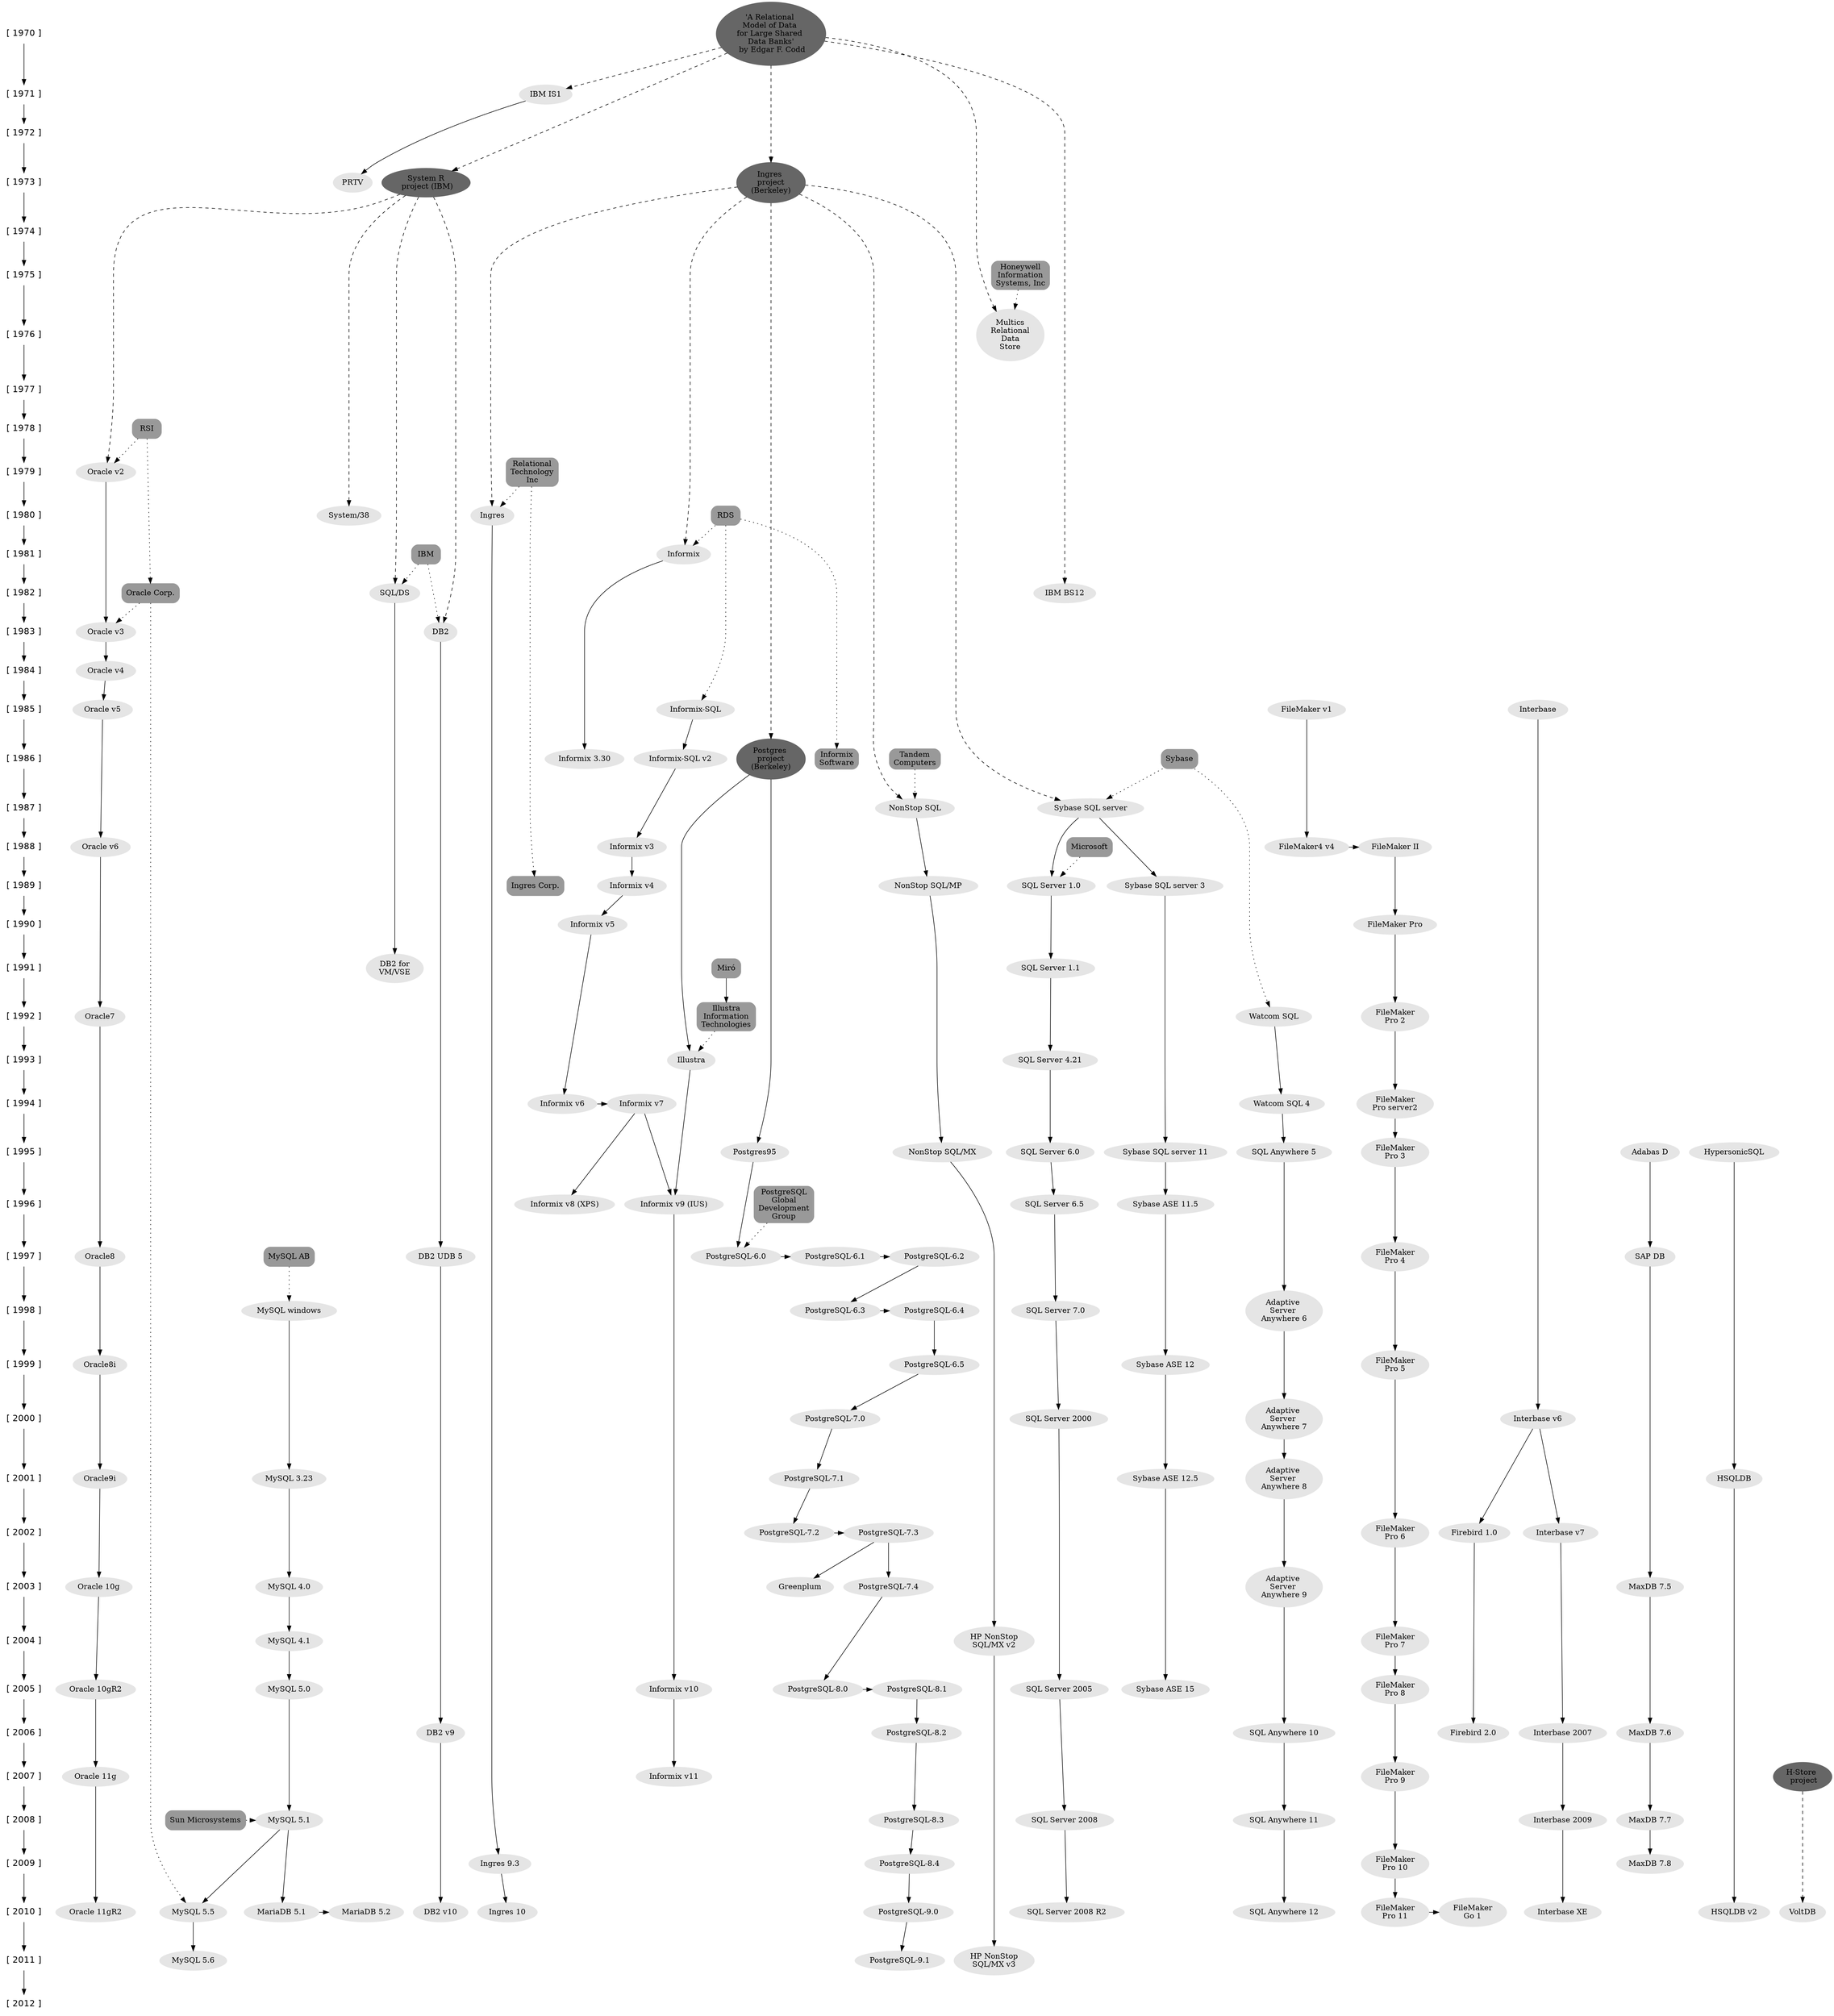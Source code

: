 /* RDBMS timeline
 * 
 * File: RDBMS_timeline.dot
 *
 * Author: Rafael Martinez Guerrero / PostgreSQL-es
 * E-mail: rafael@postgresql.org.es
 * Web: http://www.postgresql.org.es/
 *
 * GIT repository: http://www.github.com/rafaelma/rdbms-timeline
 * 
 * The intention of this project is to create a timeline diagram with
 * information about the main RDBMS since the 70' up until now.
 *
 * This is a work in progress. If you have information which can make
 * this diagram better, please do not hesitate to contact me or send a
 * patch via GITHUB.
 *
 *
 */

digraph RDBMS_hist {
K=4;
imap=yes;
rankdir=TB;
ratio=fill;

/* 
 * *********************
 *  Rank - definitions
 * *********************
*/

 {rank=same; "[ 1970 ]" "'A Relational \nModel of Data \nfor Large Shared \nData Banks'\n by Edgar F. Codd"}
 {rank=same; "[ 1971 ]" "IBM IS1"}
 {rank=same; "[ 1972 ]" }
 {rank=same; "[ 1973 ]" "PRTV" "System R\n project (IBM)" "Ingres \nproject\n(Berkeley)"}
 {rank=same; "[ 1974 ]" }
 {rank=same; "[ 1975 ]" }
 {rank=same; "[ 1976 ]" "Multics\nRelational\nData\nStore"}
 {rank=same; "[ 1977 ]" }
 {rank=same; "[ 1978 ]" }
 {rank=same; "[ 1979 ]" "Oracle v2"}
 {rank=same; "[ 1980 ]" "Ingres" "System/38"}
 {rank=same; "[ 1981 ]" "Informix"}
 {rank=same; "[ 1982 ]" "IBM BS12" "Oracle Corp." "SQL/DS"}
 {rank=same; "[ 1983 ]" "DB2" "Oracle v3"}
 {rank=same; "[ 1984 ]" "Oracle v4"}
 {rank=same; "[ 1985 ]" "FileMaker v1" "Informix-SQL" "Interbase" "Oracle v5"}
 {rank=same; "[ 1986 ]" "Informix\nSoftware" "Informix-SQL v2" "Informix 3.30" "Postgres \nproject\n(Berkeley)"}
 {rank=same; "[ 1987 ]" "NonStop SQL" "Sybase SQL server"}
 {rank=same; "[ 1988 ]" "FileMaker4 v4" "FileMaker II" "Informix v3" "Oracle v6"}
 {rank=same; "[ 1989 ]" "Informix v4" "Ingres Corp." "NonStop SQL/MP" "SQL Server 1.0" "Sybase SQL server 3"}
 {rank=same; "[ 1990 ]" "FileMaker Pro" "Informix v5"}
 {rank=same; "[ 1991 ]"  "DB2 for\nVM/VSE" "SQL Server 1.1"}
 {rank=same; "[ 1992 ]" "FileMaker\nPro 2" "Oracle7" "Watcom SQL"}
 {rank=same; "[ 1993 ]" "Illustra" "SQL Server 4.21"}
 {rank=same; "[ 1994 ]" "FileMaker\nPro server2" "Informix v6" "Informix v7" "Watcom SQL 4"}
 {rank=same; "[ 1995 ]" "Adabas D" "FileMaker\nPro 3" "HypersonicSQL" "NonStop SQL/MX" "Postgres95" "SQL Anywhere 5" "SQL Server 6.0" "Sybase SQL server 11"}
 {rank=same; "[ 1996 ]" "Informix v8 (XPS)" "Informix v9 (IUS)" "SQL Server 6.5" "Sybase ASE 11.5"}
 {rank=same; "[ 1997 ]" "DB2 UDB 5" "FileMaker\nPro 4" "PostgreSQL-6.0" "PostgreSQL-6.1" "PostgreSQL-6.2" "Oracle8" "SAP DB"}
 {rank=same; "[ 1998 ]" "Adaptive \nServer \nAnywhere 6" "MySQL windows" "PostgreSQL-6.3" "PostgreSQL-6.4" "SQL Server 7.0"}
 {rank=same; "[ 1999 ]" "FileMaker\nPro 5" "PostgreSQL-6.5" "Oracle8i" "Sybase ASE 12"}
 {rank=same; "[ 2000 ]" "Adaptive \nServer \nAnywhere 7" "Interbase v6" "PostgreSQL-7.0" "SQL Server 2000"}
 {rank=same; "[ 2001 ]" "Adaptive \nServer \nAnywhere 8" "HSQLDB" "MySQL 3.23" "Oracle9i" "PostgreSQL-7.1" "Sybase ASE 12.5"}
 {rank=same; "[ 2002 ]" "FileMaker\nPro 6" "Firebird 1.0" "Interbase v7" "PostgreSQL-7.2" "PostgreSQL-7.3"}
 {rank=same; "[ 2003 ]" "Adaptive \nServer \nAnywhere 9" "Greenplum" "MaxDB 7.5" "MySQL 4.0" "PostgreSQL-7.4" "Oracle 10g"}
 {rank=same; "[ 2004 ]" "FileMaker\nPro 7" "MySQL 4.1" "HP NonStop\nSQL/MX v2"}
 {rank=same; "[ 2005 ]" "FileMaker\nPro 8" "Informix v10" "MySQL 5.0" "PostgreSQL-8.0" "PostgreSQL-8.1" "Oracle 10gR2" "SQL Server 2005" "Sybase ASE 15"}
 {rank=same; "[ 2006 ]" "Firebird 2.0" "Interbase 2007" "MaxDB 7.6" "SQL Anywhere 10" "DB2 v9" "PostgreSQL-8.2"}
 {rank=same; "[ 2007 ]" "FileMaker\nPro 9" "H-Store \n project" "Informix v11" "Oracle 11g" }
 {rank=same; "[ 2008 ]" "Interbase 2009" "MySQL 5.1" "PostgreSQL-8.3" "MaxDB 7.7" "SQL Anywhere 11" "SQL Server 2008" "Sun Microsystems"}
 {rank=same; "[ 2009 ]" "FileMaker\nPro 10" "Ingres 9.3" "PostgreSQL-8.4"}
 {rank=same; "[ 2010 ]" "FileMaker\nPro 11" "FileMaker\nGo 1" "HSQLDB v2" "Interbase XE" "SQL Anywhere 12" "DB2 v10" "Ingres 10" "MariaDB 5.1" "MariaDB 5.2" "MySQL 5.5" "Oracle 11gR2" "PostgreSQL-9.0" "SQL Server 2008 R2" "VoltDB"}
 {rank=same; "[ 2011 ]" "HP NonStop\nSQL/MX v3" "MySQL 5.6" "PostgreSQL-9.1"}
 {rank=same; "[ 2012 ]" }


/* 
 * *******************
 * Year - nodes
 * *******************
*/

 "[ 1970 ]" [fontsize=16, fontname="Helvetica", shape = plaintext];
 "[ 1971 ]" [fontsize=16, fontname="Helvetica", shape = plaintext];
 "[ 1972 ]" [fontsize=16, fontname="Helvetica", shape = plaintext];
 "[ 1973 ]" [fontsize=16, fontname="Helvetica", shape = plaintext];
 "[ 1974 ]" [fontsize=16, fontname="Helvetica", shape = plaintext];
 "[ 1975 ]" [fontsize=16, fontname="Helvetica", shape = plaintext];
 "[ 1976 ]" [fontsize=16, fontname="Helvetica", shape = plaintext];
 "[ 1977 ]" [fontsize=16, fontname="Helvetica", shape = plaintext];
 "[ 1978 ]" [fontsize=16, fontname="Helvetica", shape = plaintext];
 "[ 1979 ]" [fontsize=16, fontname="Helvetica", shape = plaintext];
 "[ 1980 ]" [fontsize=16, fontname="Helvetica", shape = plaintext];
 "[ 1981 ]" [fontsize=16, fontname="Helvetica", shape = plaintext];
 "[ 1982 ]" [fontsize=16, fontname="Helvetica", shape = plaintext];
 "[ 1983 ]" [fontsize=16, fontname="Helvetica", shape = plaintext];
 "[ 1984 ]" [fontsize=16, fontname="Helvetica", shape = plaintext];
 "[ 1985 ]" [fontsize=16, fontname="Helvetica", shape = plaintext];
 "[ 1986 ]" [fontsize=16, fontname="Helvetica", shape = plaintext];
 "[ 1987 ]" [fontsize=16, fontname="Helvetica", shape = plaintext];
 "[ 1988 ]" [fontsize=16, fontname="Helvetica", shape = plaintext];
 "[ 1989 ]" [fontsize=16, fontname="Helvetica", shape = plaintext];
 "[ 1990 ]" [fontsize=16, fontname="Helvetica", shape = plaintext];
 "[ 1991 ]" [fontsize=16, fontname="Helvetica", shape = plaintext];
 "[ 1992 ]" [fontsize=16, fontname="Helvetica", shape = plaintext];
 "[ 1993 ]" [fontsize=16, fontname="Helvetica", shape = plaintext];
 "[ 1994 ]" [fontsize=16, fontname="Helvetica", shape = plaintext];
 "[ 1995 ]" [fontsize=16, fontname="Helvetica", shape = plaintext];
 "[ 1996 ]" [fontsize=16, fontname="Helvetica", shape = plaintext];
 "[ 1997 ]" [fontsize=16, fontname="Helvetica", shape = plaintext];
 "[ 1998 ]" [fontsize=16, fontname="Helvetica", shape = plaintext];
 "[ 1999 ]" [fontsize=16, fontname="Helvetica", shape = plaintext];
 "[ 2000 ]" [fontsize=16, fontname="Helvetica", shape = plaintext];
 "[ 2001 ]" [fontsize=16, fontname="Helvetica", shape = plaintext];
 "[ 2002 ]" [fontsize=16, fontname="Helvetica", shape = plaintext];
 "[ 2003 ]" [fontsize=16, fontname="Helvetica", shape = plaintext];
 "[ 2004 ]" [fontsize=16, fontname="Helvetica", shape = plaintext];
 "[ 2005 ]" [fontsize=16, fontname="Helvetica", shape = plaintext];
 "[ 2006 ]" [fontsize=16, fontname="Helvetica", shape = plaintext];
 "[ 2007 ]" [fontsize=16, fontname="Helvetica", shape = plaintext];
 "[ 2008 ]" [fontsize=16, fontname="Helvetica", shape = plaintext];
 "[ 2009 ]" [fontsize=16, fontname="Helvetica", shape = plaintext];
 "[ 2010 ]" [fontsize=16, fontname="Helvetica", shape = plaintext];
 "[ 2011 ]" [fontsize=16, fontname="Helvetica", shape = plaintext];
 "[ 2012 ]" [fontsize=16, fontname="Helvetica", shape = plaintext];


/* 
 * ************************ 
 * Year - relations
 * ************************
*/

"[ 1970 ]" -> "[ 1971 ]" -> "[ 1972 ]" -> "[ 1973 ]" -> "[ 1974 ]" -> "[ 1975 ]" -> "[ 1976 ]" -> "[ 1977 ]" -> "[ 1978 ]" -> "[ 1979 ]" -> "[ 1980 ]" -> "[ 1981 ]" -> "[ 1982 ]" -> "[ 1983 ]" -> "[ 1984 ]" -> "[ 1985 ]" -> "[ 1986 ]" -> "[ 1987 ]" -> "[ 1988 ]" -> "[ 1989 ]" -> "[ 1990 ]" -> "[ 1991 ]" -> "[ 1992 ]" -> "[ 1993 ]" -> "[ 1994 ]" -> "[ 1995 ]" -> "[ 1996 ]" -> "[ 1997 ]" -> "[ 1998 ]" -> "[ 1999 ]" -> "[ 2000 ]" -> "[ 2001 ]" -> "[ 2002 ]" -> "[ 2003 ]" -> "[ 2004 ]" -> "[ 2005 ]" -> "[ 2006 ]" -> "[ 2007 ]" -> "[ 2008 ]" -> "[ 2009 ]" -> "[ 2010 ]" -> "[ 2011 ]" -> "[ 2012 ]"


/* 
 *
 * Paper / Project - nodes
 *
 */

"'A Relational \nModel of Data \nfor Large Shared \nData Banks'\n by Edgar F. Codd" [style=dotted, style="filled,rounded", color="grey40"];

"H-Store \n project" [style="filled", color="grey40"];
"Ingres \nproject\n(Berkeley)" [style="filled", color="grey40"];
"Postgres \nproject\n(Berkeley)" [style="filled", color="grey40"];
"System R\n project (IBM)" [style="filled", color="grey40"];


/* 
 * 
 * Company  - nodes
 *
 */

"Honeywell\nInformation\nSystems, Inc" [style=dotted, shape=box, style="filled,rounded", color="grey60"];

"IBM" [style=dotted, shape=box, style="filled,rounded", color="grey60"];

"Illustra\nInformation\nTechnologies" [style=dotted, shape=box, style="filled,rounded", color="grey60"];

"Informix\nSoftware" [style=dotted, shape=box style="filled,rounded", color="grey60"];

"Ingres Corp." [style=dotted, shape=box style="filled,rounded", color="grey60"];

"Microsoft" [style=dotted, shape=box style="filled,rounded", color="grey60"];

"Miró"  [style=dotted, shape=box style="filled,rounded", color="grey60"];

"MySQL AB" [style=dotted, shape=box style="filled,rounded", color="grey60"];

"Oracle Corp." [style=dotted, shape=box style="filled,rounded", color="grey60"];

"PostgreSQL\nGlobal\nDevelopment\nGroup" [style=dotted, shape=box style="filled,rounded", color="grey60"];

"RDS"  [style=dotted, shape=box style="filled,rounded", color="grey60"];

"Relational\nTechnology\nInc"  [style=dotted, shape=box style="filled,rounded", color="grey60"];

"RSI" [style=dotted, shape=box style="filled,rounded", color="grey60"];

"Sun Microsystems" [style=dotted, shape=box style="filled,rounded", color="grey60"];

"Sybase" [style=dotted, shape=box style="filled,rounded", color="grey60"];

"Tandem\nComputers" [style=dotted, shape=box style="filled,rounded", color="grey60"];

/* 
 * 
 * Database  - nodes
 *
 */


"Adabas D" [style=filled, color=grey90];
"SAP DB" [style=filled, color=grey90];
"MaxDB 7.5" [style=filled, color=grey90];
"MaxDB 7.6" [style=filled, color=grey90];
"MaxDB 7.7" [style=filled, color=grey90];
"MaxDB 7.8" [style=filled, color=grey90];


/* DB2 */

"DB2" [style=filled, color=grey90];
"DB2 UDB 5" [style=filled, color=grey90];
"DB2 v9" [style=filled, color=grey90];
"DB2 v10" [style=filled, color=grey90];

/* Filemaker */

"FileMaker v1" [style=filled, color=grey90];
"FileMaker4 v4" [style=filled, color=grey90];
"FileMaker II" [style=filled, color=grey90];
"FileMaker Pro" [style=filled, color=grey90];
"FileMaker\nPro 2" [style=filled, color=grey90];
"FileMaker\nPro server2" [style=filled, color=grey90];
"FileMaker\nPro 3" [style=filled, color=grey90];
"FileMaker\nPro 4" [style=filled, color=grey90];
"FileMaker\nPro 5" [style=filled, color=grey90];
"FileMaker\nPro 6" [style=filled, color=grey90];
"FileMaker\nPro 7" [style=filled, color=grey90];
"FileMaker\nPro 8" [style=filled, color=grey90];
"FileMaker\nPro 9" [style=filled, color=grey90];
"FileMaker\nPro 10" [style=filled, color=grey90];
"FileMaker\nPro 11" [style=filled, color=grey90];
"FileMaker\nGo 1" [style=filled, color=grey90];


"Ingres" [style=filled, color=grey90];
"Ingres 9.3" [style=filled, color=grey90];
"Ingres 10" [style=filled, color=grey90];

"Interbase" [style=filled, color=grey90];
"Interbase v6" [style=filled, color=grey90];
"Interbase v7" [style=filled, color=grey90];
"Interbase 2007" [style=filled, color=grey90];
"Interbase 2009" [style=filled, color=grey90];
"Interbase XE" [style=filled, color=grey90];

"Firebird 1.0" [style=filled, color=grey90];
"Firebird 2.0" [style=filled, color=grey90];

"MariaDB 5.1" [style=filled, color=grey90];
"MariaDB 5.2" [style=filled, color=grey90];



/* Greenplum */

"Greenplum" [style=filled, color=grey90];


"HypersonicSQL" [style=filled, color=grey90];
"HSQLDB" [style=filled, color=grey90];
"HSQLDB v2" [style=filled, color=grey90];



"IBM IS1" [style=filled, color=grey90];
"PRTV" [style=filled, color=grey90];


"Illustra" [style=filled, color=grey90];

"Informix" [style=filled, color=grey90];
"Informix 3.30" [style=filled, color=grey90];
"Informix-SQL" [style=filled, color=grey90];
"Informix-SQL v2" [style=filled, color=grey90];
"Informix v3" [style=filled, color=grey90];
"Informix v4" [style=filled, color=grey90];
"Informix v5" [style=filled, color=grey90];
"Informix v6" [style=filled, color=grey90];
"Informix v7" [style=filled, color=grey90];
"Informix v8 (XPS)" [style=filled, color=grey90];
"Informix v9 (IUS)" [style=filled, color=grey90];
"Informix v10" [style=filled, color=grey90];
"Informix v11" [style=filled, color=grey90];

/* MySQL */

"MySQL windows" [style=filled, color=grey90];
"MySQL 3.23" [style=filled, color=grey90];
"MySQL 4.0" [style=filled, color=grey90];
"MySQL 4.1" [style=filled, color=grey90];
"MySQL 5.0" [style=filled, color=grey90];
"MySQL 5.1" [style=filled, color=grey90];
"MySQL 5.5" [style=filled, color=grey90];
"MySQL 5.6" [style=filled, color=grey90];

"NonStop SQL" [style=filled, color=grey90];
"NonStop SQL/MP" [style=filled, color=grey90];
"NonStop SQL/MX" [style=filled, color=grey90];
"HP NonStop\nSQL/MX v2" [style=filled, color=grey90];
"HP NonStop\nSQL/MX v3" [style=filled, color=grey90];

/* Oracle */

"Oracle v2" [style=filled, color=grey90];
"Oracle v3" [style=filled, color=grey90];
"Oracle v4" [style=filled, color=grey90];
"Oracle v5" [style=filled, color=grey90];
"Oracle v6" [style=filled, color=grey90];
"Oracle7" [style=filled, color=grey90];
"Oracle8" [style=filled, color=grey90];
"Oracle8i" [style=filled, color=grey90];
"Oracle9i" [style=filled, color=grey90];
"Oracle 10g" [style=filled, color=grey90];
"Oracle 10gR2" [style=filled, color=grey90];
"Oracle 11g" [style=filled, color=grey90];
"Oracle 11gR2" [style=filled, color=grey90];


/* PostgreSQL */

"Postgres95" [style=filled, color=grey90];
"PostgreSQL-6.0" [style=filled, color=grey90];
"PostgreSQL-6.1" [style=filled, color=grey90];
"PostgreSQL-6.2" [style=filled, color=grey90];
"PostgreSQL-6.3" [style=filled, color=grey90];
"PostgreSQL-6.4" [style=filled, color=grey90];
"PostgreSQL-6.5" [style=filled, color=grey90];
"PostgreSQL-7.0" [style=filled, color=grey90];
"PostgreSQL-7.1" [style=filled, color=grey90];
"PostgreSQL-7.2" [style=filled, color=grey90];
"PostgreSQL-7.3" [style=filled, color=grey90];
"PostgreSQL-7.4" [style=filled, color=grey90];
"PostgreSQL-8.0" [style=filled, color=grey90];
"PostgreSQL-8.1" [style=filled, color=grey90];
"PostgreSQL-8.2" [style=filled, color=grey90];
"PostgreSQL-8.3" [style=filled, color=grey90];
"PostgreSQL-8.4" [style=filled, color=grey90];
"PostgreSQL-9.0" [style=filled, color=grey90];
"PostgreSQL-9.1" [style=filled, color=grey90];


/* Microsoft SQL Server */

"SQL Server 1.0" [style=filled, color=grey90];
"SQL Server 1.1" [style=filled, color=grey90];
"SQL Server 4.21" [style=filled, color=grey90];
"SQL Server 6.0" [style=filled, color=grey90];
"SQL Server 6.5" [style=filled, color=grey90];
"SQL Server 7.0" [style=filled, color=grey90];
"SQL Server 2000" [style=filled, color=grey90];
"SQL Server 2005" [style=filled, color=grey90];
"SQL Server 2008" [style=filled, color=grey90];
"SQL Server 2008 R2" [style=filled, color=grey90];

/* SQL Anywhere */

"Watcom SQL" [style=filled, color=grey90];
"Watcom SQL 4" [style=filled, color=grey90];
"SQL Anywhere 5" [style=filled, color=grey90];
"Adaptive \nServer \nAnywhere 6" [style=filled, color=grey90];
"Adaptive \nServer \nAnywhere 7" [style=filled, color=grey90];
"Adaptive \nServer \nAnywhere 8" [style=filled, color=grey90];
"Adaptive \nServer \nAnywhere 9" [style=filled, color=grey90];
"SQL Anywhere 10" [style=filled, color=grey90];
"SQL Anywhere 11" [style=filled, color=grey90];
"SQL Anywhere 12" [style=filled, color=grey90];

/* Sybase */

"Sybase SQL server" [style=filled, color=grey90];
"Sybase SQL server 3" [style=filled, color=grey90];
"Sybase SQL server 11" [style=filled, color=grey90];
"Sybase ASE 11.5" [style=filled, color=grey90];
"Sybase ASE 12" [style=filled, color=grey90];
"Sybase ASE 12.5" [style=filled, color=grey90];
"Sybase ASE 15" [style=filled, color=grey90];


"SQL/DS" [style=filled, color=grey90];
"DB2 for\nVM/VSE" [style=filled, color=grey90];

"System/38" [style=filled, color=grey90];

"IBM BS12" [style=filled, color=grey90];
"Multics\nRelational\nData\nStore" [style=filled, color=grey90];
"VoltDB" [style=filled, color=grey90];

/* 
 *
 * Paper / Project / database - relations
 *
 */

"'A Relational \nModel of Data \nfor Large Shared \nData Banks'\n by Edgar F. Codd" -> "Ingres \nproject\n(Berkeley)" [style=dashed];
"'A Relational \nModel of Data \nfor Large Shared \nData Banks'\n by Edgar F. Codd" -> "System R\n project (IBM)" [style=dashed];
"'A Relational \nModel of Data \nfor Large Shared \nData Banks'\n by Edgar F. Codd" -> "IBM IS1" [style=dashed];
"'A Relational \nModel of Data \nfor Large Shared \nData Banks'\n by Edgar F. Codd" -> "IBM BS12" [style=dashed];
"'A Relational \nModel of Data \nfor Large Shared \nData Banks'\n by Edgar F. Codd" -> "Multics\nRelational\nData\nStore" [style=dashed];


"H-Store \n project" -> "VoltDB" [style=dashed];

"Ingres \nproject\n(Berkeley)" -> "Informix" [style=dashed];
"Ingres \nproject\n(Berkeley)" -> "NonStop SQL" [style=dashed];
"Ingres \nproject\n(Berkeley)" -> "Postgres \nproject\n(Berkeley)" [style=dashed];
"Ingres \nproject\n(Berkeley)" -> "Sybase SQL server" [style=dashed];
"Ingres \nproject\n(Berkeley)" -> "Ingres" [style=dashed];

"Postgres \nproject\n(Berkeley)" -> "Illustra";
"Postgres \nproject\n(Berkeley)" -> "Postgres95";

"System R\n project (IBM)" -> "DB2" [style=dashed];
"System R\n project (IBM)" -> "System/38" [style=dashed];
"System R\n project (IBM)" -> "SQL/DS" [style=dashed];
"System R\n project (IBM)" -> "Oracle v2" [style=dashed];

/* 
 * 
 * Company / database - relations
 *
 */

"Honeywell\nInformation\nSystems, Inc" -> "Multics\nRelational\nData\nStore" [style=dotted];

"IBM" -> "DB2" [style=dotted];
"IBM" -> "SQL/DS" [style=dotted];

"Illustra\nInformation\nTechnologies" -> "Illustra" [style=dotted];

/*"Informix\nSoftware" -> "Informix-SQL v2" [style=dotted];*/

"Microsoft" -> "SQL Server 1.0" [style=dotted];

"Miró" -> "Illustra\nInformation\nTechnologies";

"MySQL AB" -> "MySQL windows" [style=dotted];

"Oracle Corp." -> "Oracle v3" [style=dotted];
"Oracle Corp." -> "MySQL 5.5" [style=dotted];

"PostgreSQL\nGlobal\nDevelopment\nGroup" -> "PostgreSQL-6.0" [style=dotted];

"RDS" -> "Informix" [style=dotted];
"RDS" -> "Informix-SQL" [style=dotted];
"RDS" -> "Informix\nSoftware" [style=dotted];

"Relational\nTechnology\nInc" -> "Ingres" [style=dotted];
"Relational\nTechnology\nInc" -> "Ingres Corp." [style=dotted];

"RSI" -> "Oracle v2" [style=dotted];
"RSI" -> "Oracle Corp." [style=dotted];

"Sun Microsystems" -> "MySQL 5.1" [style=dotted];

"Sybase" -> "Sybase SQL server" [style=dotted];
"Sybase" -> "Watcom SQL" [style=dotted];

"Tandem\nComputers" -> "NonStop SQL" [style=dotted];


/* 
 *
 * Database - relations
 *
 */



"Adabas D" -> "SAP DB" -> "MaxDB 7.5" -> "MaxDB 7.6" -> "MaxDB 7.7" -> "MaxDB 7.8";

"DB2" -> "DB2 UDB 5" -> "DB2 v9" -> "DB2 v10";

"FileMaker v1" -> "FileMaker4 v4" -> "FileMaker II" -> "FileMaker Pro" -> "FileMaker\nPro 2" -> "FileMaker\nPro server2" -> "FileMaker\nPro 3" -> "FileMaker\nPro 4" -> "FileMaker\nPro 5" -> "FileMaker\nPro 6" -> "FileMaker\nPro 7" ->  "FileMaker\nPro 8" -> "FileMaker\nPro 9" ->  "FileMaker\nPro 10" ->  "FileMaker\nPro 11" ->  "FileMaker\nGo 1";

"HypersonicSQL" -> "HSQLDB" -> "HSQLDB v2";

"IBM IS1" -> "PRTV";

"Illustra" -> "Informix v9 (IUS)";

"Informix" -> "Informix 3.30";
"Informix-SQL" -> "Informix-SQL v2" -> "Informix v3" -> "Informix v4" -> "Informix v5" -> "Informix v6" -> "Informix v7" -> "Informix v8 (XPS)" ;
"Informix v7" -> "Informix v9 (IUS)" -> "Informix v10" -> "Informix v11";

"Ingres" -> "Ingres 9.3" -> "Ingres 10";

"Interbase" -> "Interbase v6" -> "Interbase v7" -> "Interbase 2007" -> "Interbase 2009" -> "Interbase XE";
"Interbase v6" -> "Firebird 1.0" -> "Firebird 2.0" ;

"MariaDB 5.1" -> "MariaDB 5.2";

"MySQL windows" -> "MySQL 3.23" -> "MySQL 4.0" -> "MySQL 4.1" -> "MySQL 5.0" -> "MySQL 5.1" -> "MySQL 5.5" -> "MySQL 5.6";
"MySQL 5.1" -> "MariaDB 5.1";

"NonStop SQL" -> "NonStop SQL/MP" -> "NonStop SQL/MX" -> "HP NonStop\nSQL/MX v2" -> "HP NonStop\nSQL/MX v3";

"Oracle v2" -> "Oracle v3" -> "Oracle v4" -> "Oracle v5" -> "Oracle v6" -> "Oracle7" -> "Oracle8" -> "Oracle8i" -> "Oracle9i" -> "Oracle 10g" -> "Oracle 10gR2" -> "Oracle 11g" -> "Oracle 11gR2";

"Postgres95" -> "PostgreSQL-6.0";
"PostgreSQL-6.0" -> "PostgreSQL-6.1";
"PostgreSQL-6.1" -> "PostgreSQL-6.2"; 
"PostgreSQL-6.2" -> "PostgreSQL-6.3"; 
"PostgreSQL-6.3" -> "PostgreSQL-6.4"; 
"PostgreSQL-6.4" -> "PostgreSQL-6.5";
"PostgreSQL-6.5" -> "PostgreSQL-7.0";
"PostgreSQL-7.0" -> "PostgreSQL-7.1"; 
"PostgreSQL-7.1" -> "PostgreSQL-7.2"; 
"PostgreSQL-7.2" -> "PostgreSQL-7.3"; 
"PostgreSQL-7.3" -> "PostgreSQL-7.4";
"PostgreSQL-7.4" -> "PostgreSQL-8.0";
"PostgreSQL-8.0" -> "PostgreSQL-8.1";
"PostgreSQL-8.1" -> "PostgreSQL-8.2";
"PostgreSQL-8.2" -> "PostgreSQL-8.3";
"PostgreSQL-8.3" -> "PostgreSQL-8.4";
"PostgreSQL-8.4" -> "PostgreSQL-9.0";
"PostgreSQL-9.0" -> "PostgreSQL-9.1";

"PostgreSQL-7.3" -> "Greenplum";


"SQL/DS" -> "DB2 for\nVM/VSE";

"SQL Server 1.0" -> "SQL Server 1.1" -> "SQL Server 4.21" -> "SQL Server 6.0" -> "SQL Server 6.5" -> "SQL Server 7.0" -> "SQL Server 2000" -> "SQL Server 2005" -> "SQL Server 2008"  -> "SQL Server 2008 R2"

"Sybase SQL server" -> "SQL Server 1.0";
"Sybase SQL server" -> "Sybase SQL server 3";
"Sybase SQL server 3" -> "Sybase SQL server 11" -> "Sybase ASE 11.5" -> "Sybase ASE 12" -> "Sybase ASE 12.5" -> "Sybase ASE 15";


"Watcom SQL" -> "Watcom SQL 4" -> "SQL Anywhere 5" -> "Adaptive \nServer \nAnywhere 6" -> "Adaptive \nServer \nAnywhere 7" -> "Adaptive \nServer \nAnywhere 8" -> "Adaptive \nServer \nAnywhere 9" -> "SQL Anywhere 10" -> "SQL Anywhere 11" -> "SQL Anywhere 12";

}